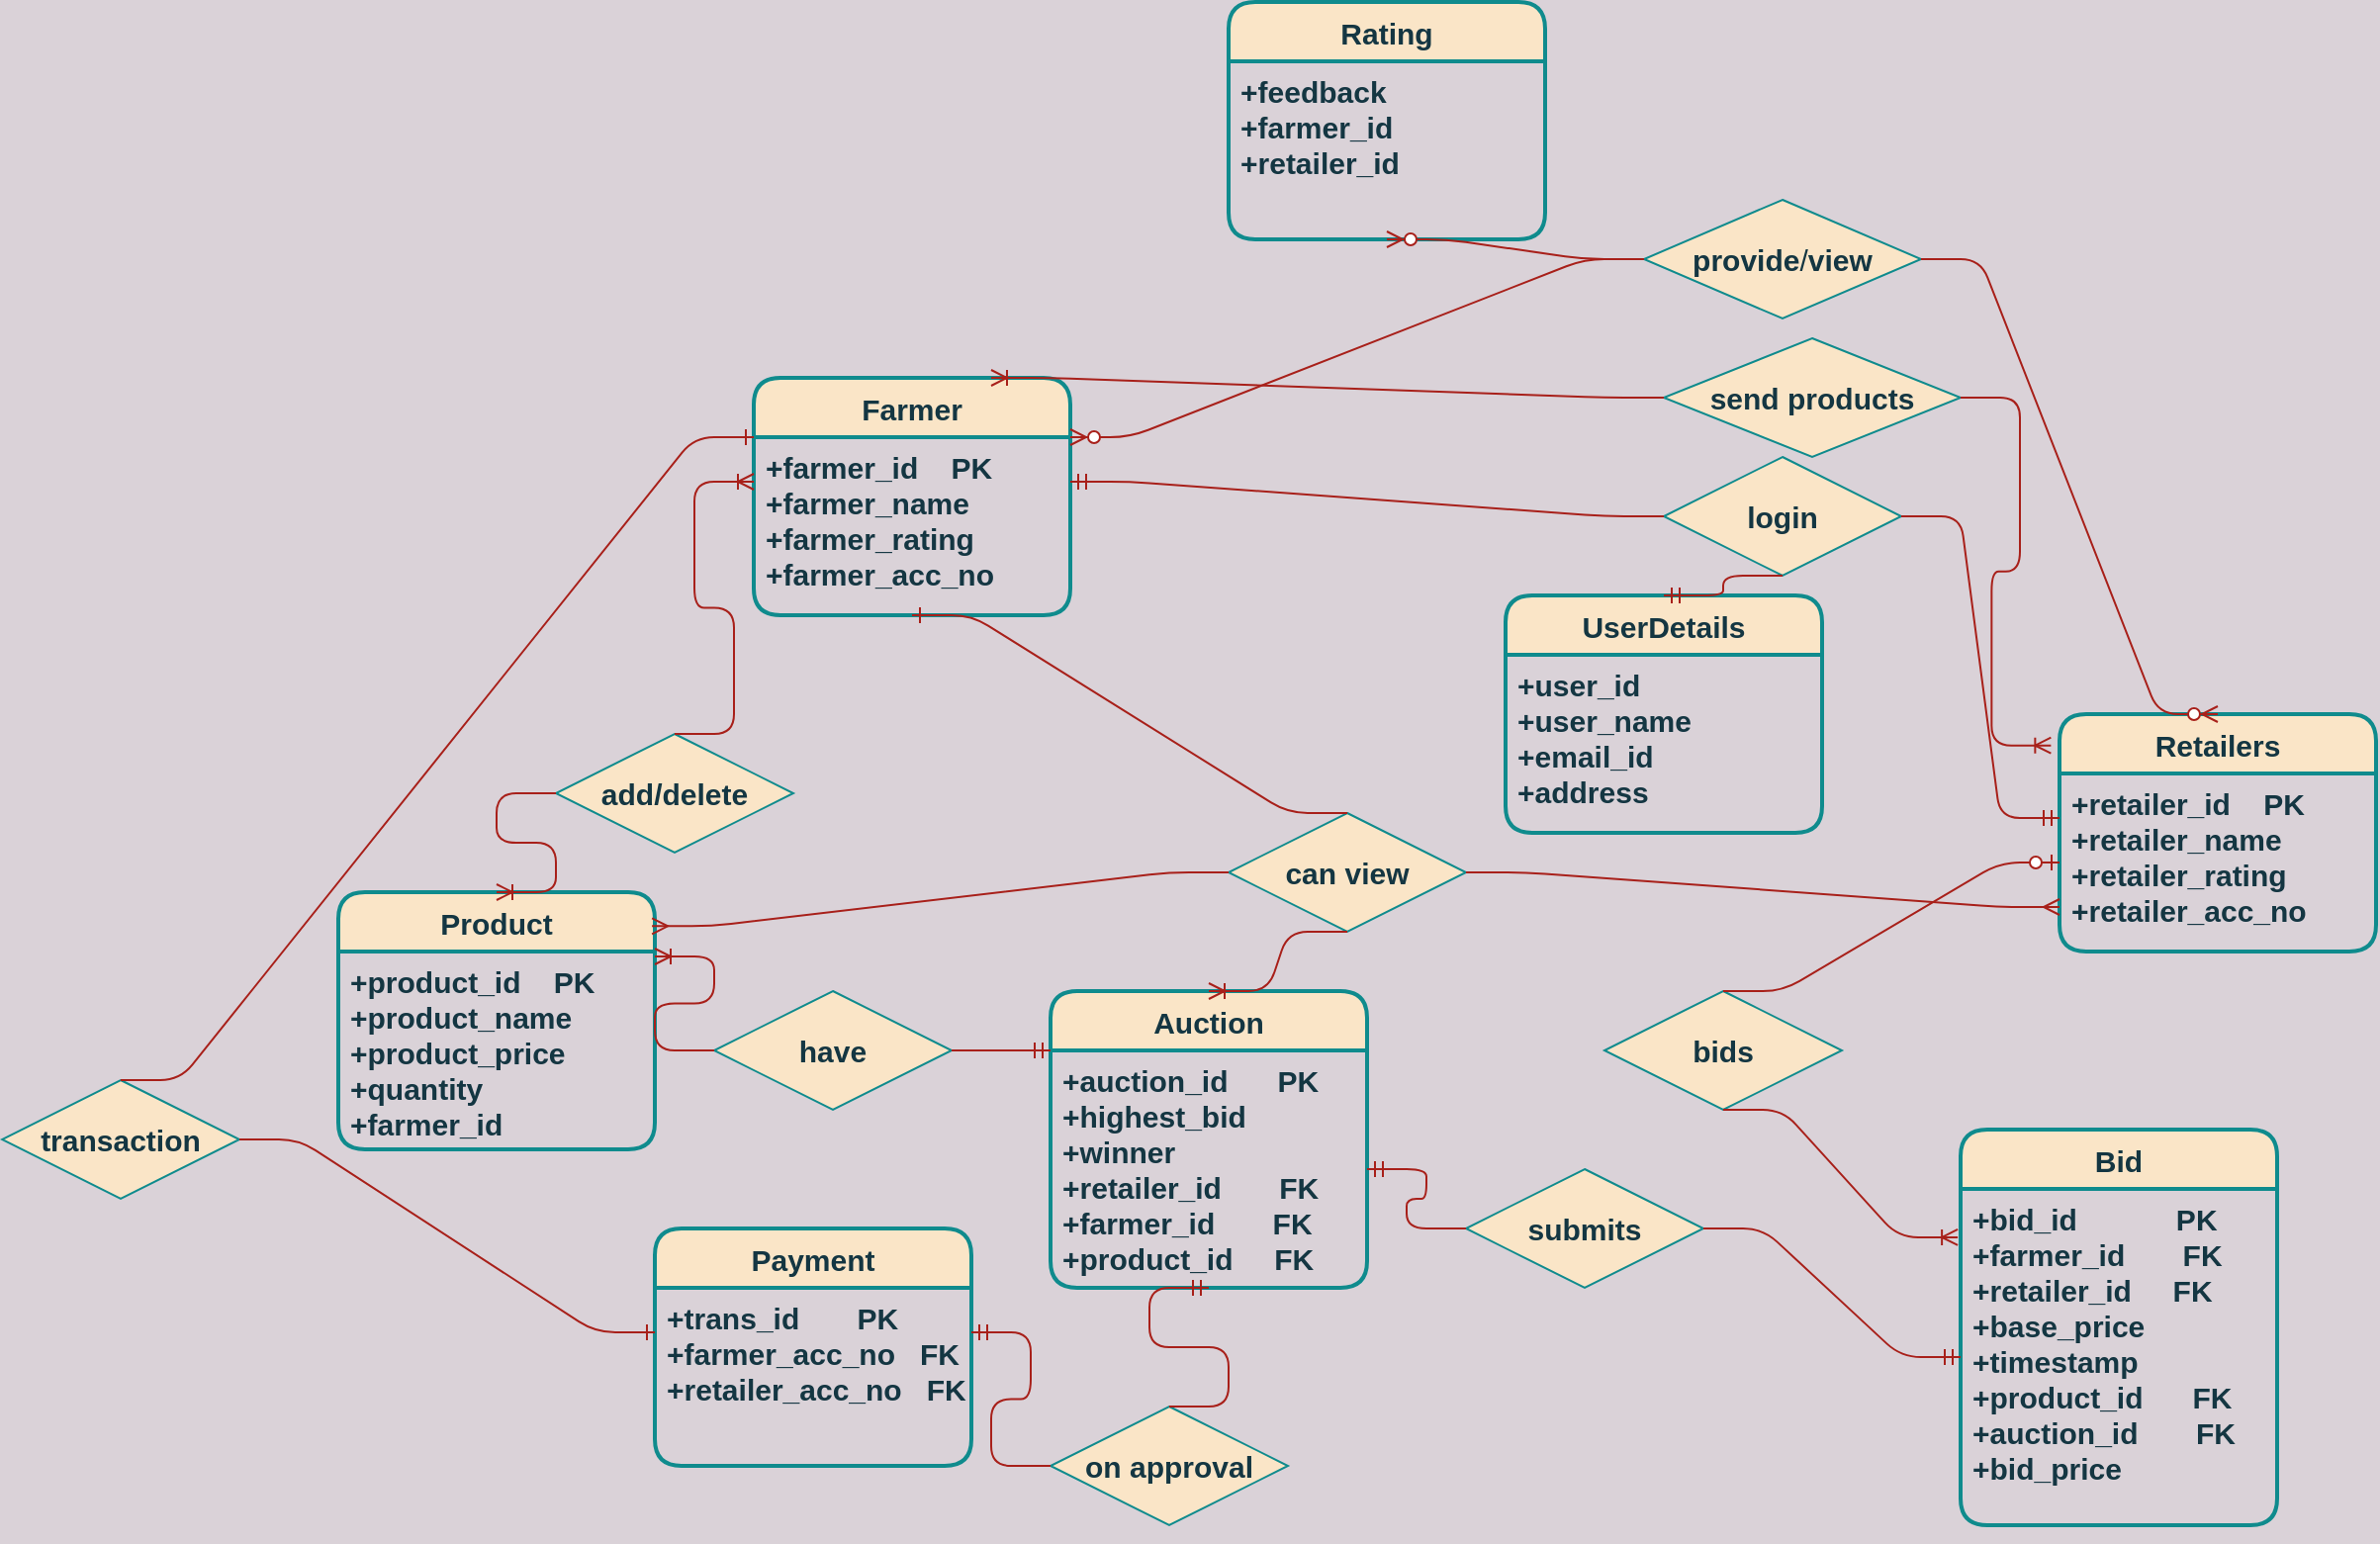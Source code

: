 <mxfile version="19.0.3" type="device"><diagram id="R2lEEEUBdFMjLlhIrx00" name="Page-1"><mxGraphModel dx="2433" dy="1993" grid="1" gridSize="10" guides="1" tooltips="1" connect="1" arrows="1" fold="1" page="1" pageScale="1" pageWidth="850" pageHeight="1100" background="#DAD2D8" math="0" shadow="0" extFonts="Permanent Marker^https://fonts.googleapis.com/css?family=Permanent+Marker"><root><mxCell id="0"/><mxCell id="1" parent="0"/><mxCell id="Le-cNIZPEVR5IVNjdkU2-44" value="UserDetails" style="swimlane;childLayout=stackLayout;horizontal=1;startSize=30;horizontalStack=0;rounded=1;fontSize=15;fontStyle=1;strokeWidth=2;resizeParent=0;resizeLast=1;shadow=0;dashed=0;align=center;sketch=0;fillColor=#FAE5C7;strokeColor=#0F8B8D;fontColor=#143642;" vertex="1" parent="1"><mxGeometry x="640" y="160" width="160" height="120" as="geometry"/></mxCell><mxCell id="Le-cNIZPEVR5IVNjdkU2-45" value="+user_id&#10;+user_name&#10;+email_id&#10;+address" style="align=left;strokeColor=none;fillColor=none;spacingLeft=4;fontSize=15;verticalAlign=top;resizable=0;rotatable=0;part=1;rounded=0;sketch=0;fontColor=#143642;fontStyle=1" vertex="1" parent="Le-cNIZPEVR5IVNjdkU2-44"><mxGeometry y="30" width="160" height="90" as="geometry"/></mxCell><mxCell id="Le-cNIZPEVR5IVNjdkU2-47" value="Bid" style="swimlane;childLayout=stackLayout;horizontal=1;startSize=30;horizontalStack=0;rounded=1;fontSize=15;fontStyle=1;strokeWidth=2;resizeParent=0;resizeLast=1;shadow=0;dashed=0;align=center;sketch=0;fillColor=#FAE5C7;strokeColor=#0F8B8D;fontColor=#143642;" vertex="1" parent="1"><mxGeometry x="870" y="430" width="160" height="200" as="geometry"/></mxCell><mxCell id="Le-cNIZPEVR5IVNjdkU2-48" value="+bid_id            PK&#10;+farmer_id       FK&#10;+retailer_id     FK&#10;+base_price&#10;+timestamp &#10;+product_id      FK &#10;+auction_id       FK&#10;+bid_price" style="align=left;strokeColor=none;fillColor=none;spacingLeft=4;fontSize=15;verticalAlign=top;resizable=0;rotatable=0;part=1;rounded=0;sketch=0;fontColor=#143642;fontStyle=1" vertex="1" parent="Le-cNIZPEVR5IVNjdkU2-47"><mxGeometry y="30" width="160" height="170" as="geometry"/></mxCell><mxCell id="Le-cNIZPEVR5IVNjdkU2-49" style="edgeStyle=orthogonalEdgeStyle;curved=0;rounded=1;sketch=0;orthogonalLoop=1;jettySize=auto;html=1;exitX=0.5;exitY=1;exitDx=0;exitDy=0;labelBackgroundColor=#DAD2D8;strokeColor=#A8201A;fontColor=#143642;fontStyle=1;fontSize=15;" edge="1" parent="Le-cNIZPEVR5IVNjdkU2-47" source="Le-cNIZPEVR5IVNjdkU2-48" target="Le-cNIZPEVR5IVNjdkU2-48"><mxGeometry relative="1" as="geometry"/></mxCell><mxCell id="Le-cNIZPEVR5IVNjdkU2-50" value="Farmer" style="swimlane;childLayout=stackLayout;horizontal=1;startSize=30;horizontalStack=0;rounded=1;fontSize=15;fontStyle=1;strokeWidth=2;resizeParent=0;resizeLast=1;shadow=0;dashed=0;align=center;sketch=0;fillColor=#FAE5C7;strokeColor=#0F8B8D;fontColor=#143642;" vertex="1" parent="1"><mxGeometry x="260" y="50" width="160" height="120" as="geometry"/></mxCell><mxCell id="Le-cNIZPEVR5IVNjdkU2-51" value="+farmer_id    PK&#10;+farmer_name&#10;+farmer_rating&#10;+farmer_acc_no" style="align=left;strokeColor=none;fillColor=none;spacingLeft=4;fontSize=15;verticalAlign=top;resizable=0;rotatable=0;part=1;rounded=0;sketch=0;fontColor=#143642;fontStyle=1" vertex="1" parent="Le-cNIZPEVR5IVNjdkU2-50"><mxGeometry y="30" width="160" height="90" as="geometry"/></mxCell><mxCell id="Le-cNIZPEVR5IVNjdkU2-52" value="Auction" style="swimlane;childLayout=stackLayout;horizontal=1;startSize=30;horizontalStack=0;rounded=1;fontSize=15;fontStyle=1;strokeWidth=2;resizeParent=0;resizeLast=1;shadow=0;dashed=0;align=center;sketch=0;fillColor=#FAE5C7;strokeColor=#0F8B8D;fontColor=#143642;" vertex="1" parent="1"><mxGeometry x="410" y="360" width="160" height="150" as="geometry"/></mxCell><mxCell id="Le-cNIZPEVR5IVNjdkU2-53" value="+auction_id      PK&#10;+highest_bid&#10;+winner&#10;+retailer_id       FK&#10;+farmer_id       FK&#10;+product_id     FK" style="align=left;strokeColor=none;fillColor=none;spacingLeft=4;fontSize=15;verticalAlign=top;resizable=0;rotatable=0;part=1;rounded=0;sketch=0;fontColor=#143642;fontStyle=1" vertex="1" parent="Le-cNIZPEVR5IVNjdkU2-52"><mxGeometry y="30" width="160" height="120" as="geometry"/></mxCell><mxCell id="Le-cNIZPEVR5IVNjdkU2-54" value="Product" style="swimlane;childLayout=stackLayout;horizontal=1;startSize=30;horizontalStack=0;rounded=1;fontSize=15;fontStyle=1;strokeWidth=2;resizeParent=0;resizeLast=1;shadow=0;dashed=0;align=center;sketch=0;fillColor=#FAE5C7;strokeColor=#0F8B8D;fontColor=#143642;" vertex="1" parent="1"><mxGeometry x="50" y="310" width="160" height="130" as="geometry"/></mxCell><mxCell id="Le-cNIZPEVR5IVNjdkU2-55" value="+product_id    PK&#10;+product_name&#10;+product_price&#10;+quantity&#10;+farmer_id" style="align=left;strokeColor=none;fillColor=none;spacingLeft=4;fontSize=15;verticalAlign=top;resizable=0;rotatable=0;part=1;rounded=0;sketch=0;fontColor=#143642;fontStyle=1" vertex="1" parent="Le-cNIZPEVR5IVNjdkU2-54"><mxGeometry y="30" width="160" height="100" as="geometry"/></mxCell><mxCell id="Le-cNIZPEVR5IVNjdkU2-56" value="Retailers" style="swimlane;childLayout=stackLayout;horizontal=1;startSize=30;horizontalStack=0;rounded=1;fontSize=15;fontStyle=1;strokeWidth=2;resizeParent=0;resizeLast=1;shadow=0;dashed=0;align=center;sketch=0;fillColor=#FAE5C7;strokeColor=#0F8B8D;fontColor=#143642;" vertex="1" parent="1"><mxGeometry x="920" y="220" width="160" height="120" as="geometry"/></mxCell><mxCell id="Le-cNIZPEVR5IVNjdkU2-57" value="+retailer_id    PK&#10;+retailer_name&#10;+retailer_rating&#10;+retailer_acc_no" style="align=left;strokeColor=none;fillColor=none;spacingLeft=4;fontSize=15;verticalAlign=top;resizable=0;rotatable=0;part=1;rounded=0;sketch=0;fontColor=#143642;fontStyle=1" vertex="1" parent="Le-cNIZPEVR5IVNjdkU2-56"><mxGeometry y="30" width="160" height="90" as="geometry"/></mxCell><mxCell id="Le-cNIZPEVR5IVNjdkU2-60" value="login" style="shape=rhombus;perimeter=rhombusPerimeter;whiteSpace=wrap;html=1;align=center;rounded=0;sketch=0;fillColor=#FAE5C7;strokeColor=#0F8B8D;fontColor=#143642;fontStyle=1;fontSize=15;" vertex="1" parent="1"><mxGeometry x="720" y="90" width="120" height="60" as="geometry"/></mxCell><mxCell id="Le-cNIZPEVR5IVNjdkU2-61" value="add/delete" style="shape=rhombus;perimeter=rhombusPerimeter;whiteSpace=wrap;html=1;align=center;rounded=0;sketch=0;fillColor=#FAE5C7;strokeColor=#0F8B8D;fontColor=#143642;fontStyle=1;fontSize=15;" vertex="1" parent="1"><mxGeometry x="160" y="230" width="120" height="60" as="geometry"/></mxCell><mxCell id="Le-cNIZPEVR5IVNjdkU2-62" value="bids" style="shape=rhombus;perimeter=rhombusPerimeter;whiteSpace=wrap;html=1;align=center;rounded=0;sketch=0;fillColor=#FAE5C7;strokeColor=#0F8B8D;fontColor=#143642;fontStyle=1;labelBackgroundColor=none;fontSize=15;" vertex="1" parent="1"><mxGeometry x="690" y="360" width="120" height="60" as="geometry"/></mxCell><mxCell id="Le-cNIZPEVR5IVNjdkU2-64" value="submits" style="shape=rhombus;perimeter=rhombusPerimeter;whiteSpace=wrap;html=1;align=center;rounded=0;sketch=0;fillColor=#FAE5C7;strokeColor=#0F8B8D;fontColor=#143642;fontStyle=1;fontSize=15;" vertex="1" parent="1"><mxGeometry x="620" y="450" width="120" height="60" as="geometry"/></mxCell><mxCell id="Le-cNIZPEVR5IVNjdkU2-65" value="have" style="shape=rhombus;perimeter=rhombusPerimeter;whiteSpace=wrap;html=1;align=center;rounded=0;sketch=0;fillColor=#FAE5C7;strokeColor=#0F8B8D;fontColor=#143642;fontStyle=1;fontSize=15;" vertex="1" parent="1"><mxGeometry x="240" y="360" width="120" height="60" as="geometry"/></mxCell><mxCell id="Le-cNIZPEVR5IVNjdkU2-66" value="" style="edgeStyle=entityRelationEdgeStyle;fontSize=15;html=1;endArrow=ERmandOne;rounded=1;sketch=0;curved=0;entryX=1;entryY=0.25;entryDx=0;entryDy=0;exitX=0;exitY=0.5;exitDx=0;exitDy=0;labelBackgroundColor=#DAD2D8;strokeColor=#A8201A;fontColor=#143642;fontStyle=1" edge="1" parent="1" source="Le-cNIZPEVR5IVNjdkU2-60" target="Le-cNIZPEVR5IVNjdkU2-51"><mxGeometry width="100" height="100" relative="1" as="geometry"><mxPoint x="460" y="260" as="sourcePoint"/><mxPoint x="430" y="240" as="targetPoint"/></mxGeometry></mxCell><mxCell id="Le-cNIZPEVR5IVNjdkU2-68" value="" style="edgeStyle=entityRelationEdgeStyle;fontSize=15;html=1;endArrow=ERmandOne;rounded=1;sketch=0;curved=0;exitX=1;exitY=0.5;exitDx=0;exitDy=0;entryX=0;entryY=0.25;entryDx=0;entryDy=0;labelBackgroundColor=#DAD2D8;strokeColor=#A8201A;fontColor=#143642;fontStyle=1" edge="1" parent="1" source="Le-cNIZPEVR5IVNjdkU2-60" target="Le-cNIZPEVR5IVNjdkU2-57"><mxGeometry width="100" height="100" relative="1" as="geometry"><mxPoint x="780" y="220" as="sourcePoint"/><mxPoint x="880" y="120" as="targetPoint"/></mxGeometry></mxCell><mxCell id="Le-cNIZPEVR5IVNjdkU2-69" value="" style="edgeStyle=entityRelationEdgeStyle;fontSize=15;html=1;endArrow=ERmandOne;rounded=1;sketch=0;curved=0;entryX=0.5;entryY=0;entryDx=0;entryDy=0;exitX=0.5;exitY=1;exitDx=0;exitDy=0;labelBackgroundColor=#DAD2D8;strokeColor=#A8201A;fontColor=#143642;fontStyle=1" edge="1" parent="1" source="Le-cNIZPEVR5IVNjdkU2-60" target="Le-cNIZPEVR5IVNjdkU2-44"><mxGeometry width="100" height="100" relative="1" as="geometry"><mxPoint x="600" y="170" as="sourcePoint"/><mxPoint x="700" y="70" as="targetPoint"/></mxGeometry></mxCell><mxCell id="Le-cNIZPEVR5IVNjdkU2-70" value="" style="edgeStyle=entityRelationEdgeStyle;fontSize=15;html=1;endArrow=ERoneToMany;rounded=1;sketch=0;curved=0;entryX=0;entryY=0.25;entryDx=0;entryDy=0;exitX=0.5;exitY=0;exitDx=0;exitDy=0;labelBackgroundColor=#DAD2D8;strokeColor=#A8201A;fontColor=#143642;fontStyle=1" edge="1" parent="1" source="Le-cNIZPEVR5IVNjdkU2-61" target="Le-cNIZPEVR5IVNjdkU2-51"><mxGeometry width="100" height="100" relative="1" as="geometry"><mxPoint x="60" y="140" as="sourcePoint"/><mxPoint x="160" y="40" as="targetPoint"/></mxGeometry></mxCell><mxCell id="Le-cNIZPEVR5IVNjdkU2-71" value="" style="edgeStyle=entityRelationEdgeStyle;fontSize=15;html=1;endArrow=ERoneToMany;rounded=1;sketch=0;curved=0;exitX=0;exitY=0.5;exitDx=0;exitDy=0;entryX=0.5;entryY=0;entryDx=0;entryDy=0;labelBackgroundColor=#DAD2D8;strokeColor=#A8201A;fontColor=#143642;fontStyle=1" edge="1" parent="1" source="Le-cNIZPEVR5IVNjdkU2-61" target="Le-cNIZPEVR5IVNjdkU2-54"><mxGeometry width="100" height="100" relative="1" as="geometry"><mxPoint x="430" y="360" as="sourcePoint"/><mxPoint x="-80" y="460" as="targetPoint"/></mxGeometry></mxCell><mxCell id="Le-cNIZPEVR5IVNjdkU2-73" value="" style="edgeStyle=entityRelationEdgeStyle;fontSize=15;html=1;endArrow=ERzeroToOne;endFill=1;rounded=1;sketch=0;curved=0;entryX=0;entryY=0.5;entryDx=0;entryDy=0;exitX=0.5;exitY=0;exitDx=0;exitDy=0;labelBackgroundColor=#DAD2D8;strokeColor=#A8201A;fontColor=#143642;fontStyle=1" edge="1" parent="1" source="Le-cNIZPEVR5IVNjdkU2-62" target="Le-cNIZPEVR5IVNjdkU2-57"><mxGeometry width="100" height="100" relative="1" as="geometry"><mxPoint x="810" y="320" as="sourcePoint"/><mxPoint x="920" y="230" as="targetPoint"/></mxGeometry></mxCell><mxCell id="Le-cNIZPEVR5IVNjdkU2-77" value="" style="edgeStyle=entityRelationEdgeStyle;fontSize=15;html=1;endArrow=ERoneToMany;rounded=1;sketch=0;curved=0;entryX=-0.009;entryY=0.144;entryDx=0;entryDy=0;entryPerimeter=0;exitX=0.5;exitY=1;exitDx=0;exitDy=0;labelBackgroundColor=#DAD2D8;strokeColor=#A8201A;fontColor=#143642;fontStyle=1" edge="1" parent="1" source="Le-cNIZPEVR5IVNjdkU2-62" target="Le-cNIZPEVR5IVNjdkU2-48"><mxGeometry width="100" height="100" relative="1" as="geometry"><mxPoint x="740" y="383" as="sourcePoint"/><mxPoint x="530" y="260" as="targetPoint"/></mxGeometry></mxCell><mxCell id="Le-cNIZPEVR5IVNjdkU2-79" value="" style="edgeStyle=entityRelationEdgeStyle;fontSize=15;html=1;endArrow=ERmandOne;rounded=1;sketch=0;curved=0;entryX=0;entryY=0.5;entryDx=0;entryDy=0;exitX=1;exitY=0.5;exitDx=0;exitDy=0;labelBackgroundColor=#DAD2D8;strokeColor=#A8201A;fontColor=#143642;fontStyle=1" edge="1" parent="1" source="Le-cNIZPEVR5IVNjdkU2-64" target="Le-cNIZPEVR5IVNjdkU2-48"><mxGeometry width="100" height="100" relative="1" as="geometry"><mxPoint x="430" y="360" as="sourcePoint"/><mxPoint x="530" y="260" as="targetPoint"/></mxGeometry></mxCell><mxCell id="Le-cNIZPEVR5IVNjdkU2-81" value="" style="edgeStyle=entityRelationEdgeStyle;fontSize=15;html=1;endArrow=ERmandOne;rounded=1;sketch=0;curved=0;exitX=0;exitY=0.5;exitDx=0;exitDy=0;entryX=1;entryY=0.5;entryDx=0;entryDy=0;labelBackgroundColor=#DAD2D8;strokeColor=#A8201A;fontColor=#143642;fontStyle=1" edge="1" parent="1" source="Le-cNIZPEVR5IVNjdkU2-64" target="Le-cNIZPEVR5IVNjdkU2-53"><mxGeometry width="100" height="100" relative="1" as="geometry"><mxPoint x="430" y="360" as="sourcePoint"/><mxPoint x="570" y="530" as="targetPoint"/></mxGeometry></mxCell><mxCell id="Le-cNIZPEVR5IVNjdkU2-82" value="" style="edgeStyle=entityRelationEdgeStyle;fontSize=15;html=1;endArrow=ERmandOne;rounded=1;sketch=0;curved=0;exitX=1;exitY=0.5;exitDx=0;exitDy=0;entryX=0;entryY=0;entryDx=0;entryDy=0;labelBackgroundColor=#DAD2D8;strokeColor=#A8201A;fontColor=#143642;fontStyle=1" edge="1" parent="1" source="Le-cNIZPEVR5IVNjdkU2-65" target="Le-cNIZPEVR5IVNjdkU2-53"><mxGeometry width="100" height="100" relative="1" as="geometry"><mxPoint x="430" y="360" as="sourcePoint"/><mxPoint x="530" y="260" as="targetPoint"/></mxGeometry></mxCell><mxCell id="Le-cNIZPEVR5IVNjdkU2-83" value="" style="edgeStyle=entityRelationEdgeStyle;fontSize=15;html=1;endArrow=ERoneToMany;rounded=1;sketch=0;curved=0;exitX=0;exitY=0.5;exitDx=0;exitDy=0;entryX=1;entryY=0.25;entryDx=0;entryDy=0;labelBackgroundColor=#DAD2D8;strokeColor=#A8201A;fontColor=#143642;fontStyle=1" edge="1" parent="1" source="Le-cNIZPEVR5IVNjdkU2-65" target="Le-cNIZPEVR5IVNjdkU2-54"><mxGeometry width="100" height="100" relative="1" as="geometry"><mxPoint x="430" y="360" as="sourcePoint"/><mxPoint x="530" y="260" as="targetPoint"/></mxGeometry></mxCell><mxCell id="Le-cNIZPEVR5IVNjdkU2-85" value="can view" style="shape=rhombus;perimeter=rhombusPerimeter;whiteSpace=wrap;html=1;align=center;rounded=0;sketch=0;fillColor=#FAE5C7;strokeColor=#0F8B8D;fontColor=#143642;fontStyle=1;fontSize=15;" vertex="1" parent="1"><mxGeometry x="500" y="270" width="120" height="60" as="geometry"/></mxCell><mxCell id="Le-cNIZPEVR5IVNjdkU2-86" value="" style="edgeStyle=entityRelationEdgeStyle;fontSize=15;html=1;endArrow=ERoneToMany;rounded=1;sketch=0;curved=0;exitX=0.5;exitY=1;exitDx=0;exitDy=0;entryX=0.5;entryY=0;entryDx=0;entryDy=0;labelBackgroundColor=#DAD2D8;strokeColor=#A8201A;fontColor=#143642;fontStyle=1" edge="1" parent="1" source="Le-cNIZPEVR5IVNjdkU2-85" target="Le-cNIZPEVR5IVNjdkU2-52"><mxGeometry width="100" height="100" relative="1" as="geometry"><mxPoint x="430" y="360" as="sourcePoint"/><mxPoint x="530" y="260" as="targetPoint"/></mxGeometry></mxCell><mxCell id="Le-cNIZPEVR5IVNjdkU2-87" value="" style="edgeStyle=entityRelationEdgeStyle;fontSize=15;html=1;endArrow=ERone;endFill=1;rounded=1;sketch=0;curved=0;entryX=0.5;entryY=1;entryDx=0;entryDy=0;exitX=0.5;exitY=0;exitDx=0;exitDy=0;labelBackgroundColor=#DAD2D8;strokeColor=#A8201A;fontColor=#143642;fontStyle=1" edge="1" parent="1" source="Le-cNIZPEVR5IVNjdkU2-85" target="Le-cNIZPEVR5IVNjdkU2-51"><mxGeometry width="100" height="100" relative="1" as="geometry"><mxPoint x="430" y="360" as="sourcePoint"/><mxPoint x="530" y="260" as="targetPoint"/></mxGeometry></mxCell><mxCell id="Le-cNIZPEVR5IVNjdkU2-88" value="Payment" style="swimlane;childLayout=stackLayout;horizontal=1;startSize=30;horizontalStack=0;rounded=1;fontSize=15;fontStyle=1;strokeWidth=2;resizeParent=0;resizeLast=1;shadow=0;dashed=0;align=center;sketch=0;fillColor=#FAE5C7;strokeColor=#0F8B8D;fontColor=#143642;" vertex="1" parent="1"><mxGeometry x="210" y="480" width="160" height="120" as="geometry"/></mxCell><mxCell id="Le-cNIZPEVR5IVNjdkU2-89" value="+trans_id       PK&#10;+farmer_acc_no   FK&#10;+retailer_acc_no   FK" style="align=left;strokeColor=none;fillColor=none;spacingLeft=4;fontSize=15;verticalAlign=top;resizable=0;rotatable=0;part=1;rounded=0;sketch=0;fontColor=#143642;fontStyle=1" vertex="1" parent="Le-cNIZPEVR5IVNjdkU2-88"><mxGeometry y="30" width="160" height="90" as="geometry"/></mxCell><mxCell id="Le-cNIZPEVR5IVNjdkU2-90" value="on approval" style="shape=rhombus;perimeter=rhombusPerimeter;whiteSpace=wrap;html=1;align=center;rounded=0;sketch=0;fillColor=#FAE5C7;strokeColor=#0F8B8D;fontColor=#143642;fontStyle=1;fontSize=15;" vertex="1" parent="1"><mxGeometry x="410" y="570" width="120" height="60" as="geometry"/></mxCell><mxCell id="Le-cNIZPEVR5IVNjdkU2-91" value="" style="edgeStyle=entityRelationEdgeStyle;fontSize=15;html=1;endArrow=ERmandOne;rounded=1;sketch=0;curved=0;entryX=0.5;entryY=1;entryDx=0;entryDy=0;exitX=0.5;exitY=0;exitDx=0;exitDy=0;labelBackgroundColor=#DAD2D8;strokeColor=#A8201A;fontColor=#143642;fontStyle=1" edge="1" parent="1" source="Le-cNIZPEVR5IVNjdkU2-90" target="Le-cNIZPEVR5IVNjdkU2-53"><mxGeometry width="100" height="100" relative="1" as="geometry"><mxPoint x="430" y="590" as="sourcePoint"/><mxPoint x="530" y="490" as="targetPoint"/></mxGeometry></mxCell><mxCell id="Le-cNIZPEVR5IVNjdkU2-92" value="" style="edgeStyle=entityRelationEdgeStyle;fontSize=15;html=1;endArrow=ERmandOne;rounded=1;sketch=0;curved=0;entryX=1;entryY=0.25;entryDx=0;entryDy=0;exitX=0;exitY=0.5;exitDx=0;exitDy=0;labelBackgroundColor=#DAD2D8;strokeColor=#A8201A;fontColor=#143642;fontStyle=1" edge="1" parent="1" source="Le-cNIZPEVR5IVNjdkU2-90" target="Le-cNIZPEVR5IVNjdkU2-89"><mxGeometry width="100" height="100" relative="1" as="geometry"><mxPoint x="430" y="590" as="sourcePoint"/><mxPoint x="530" y="490" as="targetPoint"/></mxGeometry></mxCell><mxCell id="Le-cNIZPEVR5IVNjdkU2-96" value="transaction" style="shape=rhombus;perimeter=rhombusPerimeter;whiteSpace=wrap;html=1;align=center;rounded=0;labelBackgroundColor=none;sketch=0;fontSize=15;fontColor=#143642;strokeColor=#0F8B8D;fillColor=#FAE5C7;fontStyle=1" vertex="1" parent="1"><mxGeometry x="-120" y="405" width="120" height="60" as="geometry"/></mxCell><mxCell id="Le-cNIZPEVR5IVNjdkU2-97" value="" style="edgeStyle=entityRelationEdgeStyle;fontSize=15;html=1;endArrow=ERone;endFill=1;rounded=1;sketch=0;fontColor=#143642;strokeColor=#A8201A;fillColor=#FAE5C7;curved=0;entryX=0;entryY=0.25;entryDx=0;entryDy=0;exitX=1;exitY=0.5;exitDx=0;exitDy=0;labelBackgroundColor=#DAD2D8;" edge="1" parent="1" source="Le-cNIZPEVR5IVNjdkU2-96" target="Le-cNIZPEVR5IVNjdkU2-89"><mxGeometry width="100" height="100" relative="1" as="geometry"><mxPoint x="430" y="420" as="sourcePoint"/><mxPoint x="530" y="320" as="targetPoint"/></mxGeometry></mxCell><mxCell id="Le-cNIZPEVR5IVNjdkU2-98" value="" style="edgeStyle=entityRelationEdgeStyle;fontSize=15;html=1;endArrow=ERone;endFill=1;rounded=1;sketch=0;fontColor=#143642;strokeColor=#A8201A;fillColor=#FAE5C7;curved=0;entryX=0;entryY=0;entryDx=0;entryDy=0;exitX=0.5;exitY=0;exitDx=0;exitDy=0;labelBackgroundColor=#DAD2D8;" edge="1" parent="1" source="Le-cNIZPEVR5IVNjdkU2-96" target="Le-cNIZPEVR5IVNjdkU2-51"><mxGeometry width="100" height="100" relative="1" as="geometry"><mxPoint x="-160" y="380" as="sourcePoint"/><mxPoint x="-10" y="240" as="targetPoint"/></mxGeometry></mxCell><mxCell id="Le-cNIZPEVR5IVNjdkU2-99" value="" style="edgeStyle=entityRelationEdgeStyle;fontSize=15;html=1;endArrow=ERmany;rounded=1;sketch=0;fontColor=#143642;strokeColor=#A8201A;fillColor=#FAE5C7;curved=0;entryX=0;entryY=0.75;entryDx=0;entryDy=0;exitX=1;exitY=0.5;exitDx=0;exitDy=0;labelBackgroundColor=#DAD2D8;" edge="1" parent="1" source="Le-cNIZPEVR5IVNjdkU2-85" target="Le-cNIZPEVR5IVNjdkU2-57"><mxGeometry width="100" height="100" relative="1" as="geometry"><mxPoint x="400" y="420" as="sourcePoint"/><mxPoint x="500" y="320" as="targetPoint"/></mxGeometry></mxCell><mxCell id="Le-cNIZPEVR5IVNjdkU2-101" value="" style="edgeStyle=entityRelationEdgeStyle;fontSize=15;html=1;endArrow=ERmany;rounded=1;sketch=0;fontColor=#143642;strokeColor=#A8201A;fillColor=#FAE5C7;curved=0;exitX=0;exitY=0.5;exitDx=0;exitDy=0;entryX=0.991;entryY=0.132;entryDx=0;entryDy=0;entryPerimeter=0;labelBackgroundColor=#DAD2D8;" edge="1" parent="1" source="Le-cNIZPEVR5IVNjdkU2-85" target="Le-cNIZPEVR5IVNjdkU2-54"><mxGeometry width="100" height="100" relative="1" as="geometry"><mxPoint x="400" y="420" as="sourcePoint"/><mxPoint x="320" y="330" as="targetPoint"/></mxGeometry></mxCell><mxCell id="Le-cNIZPEVR5IVNjdkU2-102" value="send products" style="shape=rhombus;perimeter=rhombusPerimeter;whiteSpace=wrap;html=1;align=center;rounded=0;labelBackgroundColor=none;sketch=0;fontSize=15;fontColor=#143642;strokeColor=#0F8B8D;fillColor=#FAE5C7;fontStyle=1" vertex="1" parent="1"><mxGeometry x="720" y="30" width="150" height="60" as="geometry"/></mxCell><mxCell id="Le-cNIZPEVR5IVNjdkU2-103" value="" style="edgeStyle=entityRelationEdgeStyle;fontSize=15;html=1;endArrow=ERoneToMany;rounded=1;sketch=0;fontColor=#143642;strokeColor=#A8201A;fillColor=#FAE5C7;curved=0;entryX=-0.027;entryY=0.132;entryDx=0;entryDy=0;entryPerimeter=0;exitX=1;exitY=0.5;exitDx=0;exitDy=0;labelBackgroundColor=#DAD2D8;" edge="1" parent="1" source="Le-cNIZPEVR5IVNjdkU2-102" target="Le-cNIZPEVR5IVNjdkU2-56"><mxGeometry width="100" height="100" relative="1" as="geometry"><mxPoint x="660" y="-100" as="sourcePoint"/><mxPoint x="760" y="-200" as="targetPoint"/></mxGeometry></mxCell><mxCell id="Le-cNIZPEVR5IVNjdkU2-104" value="" style="edgeStyle=entityRelationEdgeStyle;fontSize=15;html=1;endArrow=ERoneToMany;rounded=1;sketch=0;fontColor=#143642;strokeColor=#A8201A;fillColor=#FAE5C7;curved=0;entryX=0.75;entryY=0;entryDx=0;entryDy=0;exitX=0;exitY=0.5;exitDx=0;exitDy=0;labelBackgroundColor=#DAD2D8;" edge="1" parent="1" source="Le-cNIZPEVR5IVNjdkU2-102" target="Le-cNIZPEVR5IVNjdkU2-50"><mxGeometry width="100" height="100" relative="1" as="geometry"><mxPoint x="320" y="-50" as="sourcePoint"/><mxPoint x="420" y="-150" as="targetPoint"/></mxGeometry></mxCell><mxCell id="Le-cNIZPEVR5IVNjdkU2-106" value="Rating" style="swimlane;childLayout=stackLayout;horizontal=1;startSize=30;horizontalStack=0;rounded=1;fontSize=15;fontStyle=1;strokeWidth=2;resizeParent=0;resizeLast=1;shadow=0;dashed=0;align=center;labelBackgroundColor=none;sketch=0;fontColor=#143642;fillColor=#FAE5C7;strokeColor=#0F8B8D;" vertex="1" parent="1"><mxGeometry x="500" y="-140" width="160" height="120" as="geometry"/></mxCell><mxCell id="Le-cNIZPEVR5IVNjdkU2-107" value="+feedback&#10;+farmer_id&#10;+retailer_id" style="align=left;strokeColor=none;fillColor=none;spacingLeft=4;fontSize=15;verticalAlign=top;resizable=0;rotatable=0;part=1;rounded=0;labelBackgroundColor=none;sketch=0;fontColor=#143642;fontStyle=1" vertex="1" parent="Le-cNIZPEVR5IVNjdkU2-106"><mxGeometry y="30" width="160" height="90" as="geometry"/></mxCell><mxCell id="Le-cNIZPEVR5IVNjdkU2-108" value="&lt;b style=&quot;font-size: 15px;&quot;&gt;provide&lt;/b&gt;/&lt;b style=&quot;font-size: 15px;&quot;&gt;view&lt;/b&gt;" style="shape=rhombus;perimeter=rhombusPerimeter;whiteSpace=wrap;html=1;align=center;rounded=0;labelBackgroundColor=none;sketch=0;fontSize=15;fontColor=#143642;strokeColor=#0F8B8D;fillColor=#FAE5C7;" vertex="1" parent="1"><mxGeometry x="710" y="-40" width="140" height="60" as="geometry"/></mxCell><mxCell id="Le-cNIZPEVR5IVNjdkU2-109" value="" style="edgeStyle=entityRelationEdgeStyle;fontSize=15;html=1;endArrow=ERzeroToMany;endFill=1;rounded=1;sketch=0;fontColor=#143642;strokeColor=#A8201A;fillColor=#FAE5C7;curved=0;entryX=1;entryY=0;entryDx=0;entryDy=0;exitX=0;exitY=0.5;exitDx=0;exitDy=0;" edge="1" parent="1" source="Le-cNIZPEVR5IVNjdkU2-108" target="Le-cNIZPEVR5IVNjdkU2-51"><mxGeometry width="100" height="100" relative="1" as="geometry"><mxPoint x="375" y="20" as="sourcePoint"/><mxPoint x="475" y="-80" as="targetPoint"/></mxGeometry></mxCell><mxCell id="Le-cNIZPEVR5IVNjdkU2-110" value="" style="edgeStyle=entityRelationEdgeStyle;fontSize=15;html=1;endArrow=ERzeroToMany;endFill=1;rounded=1;sketch=0;fontColor=#143642;strokeColor=#A8201A;fillColor=#FAE5C7;curved=0;entryX=0.5;entryY=0;entryDx=0;entryDy=0;exitX=1;exitY=0.5;exitDx=0;exitDy=0;" edge="1" parent="1" source="Le-cNIZPEVR5IVNjdkU2-108" target="Le-cNIZPEVR5IVNjdkU2-56"><mxGeometry width="100" height="100" relative="1" as="geometry"><mxPoint x="900" y="160" as="sourcePoint"/><mxPoint x="1000" y="60" as="targetPoint"/></mxGeometry></mxCell><mxCell id="Le-cNIZPEVR5IVNjdkU2-112" value="" style="edgeStyle=entityRelationEdgeStyle;fontSize=15;html=1;endArrow=ERzeroToMany;endFill=1;rounded=1;sketch=0;fontColor=#143642;strokeColor=#A8201A;fillColor=#FAE5C7;curved=0;entryX=0.5;entryY=1;entryDx=0;entryDy=0;exitX=0;exitY=0.5;exitDx=0;exitDy=0;" edge="1" parent="1" source="Le-cNIZPEVR5IVNjdkU2-108" target="Le-cNIZPEVR5IVNjdkU2-107"><mxGeometry width="100" height="100" relative="1" as="geometry"><mxPoint x="400" y="290" as="sourcePoint"/><mxPoint x="500" y="190" as="targetPoint"/></mxGeometry></mxCell></root></mxGraphModel></diagram></mxfile>